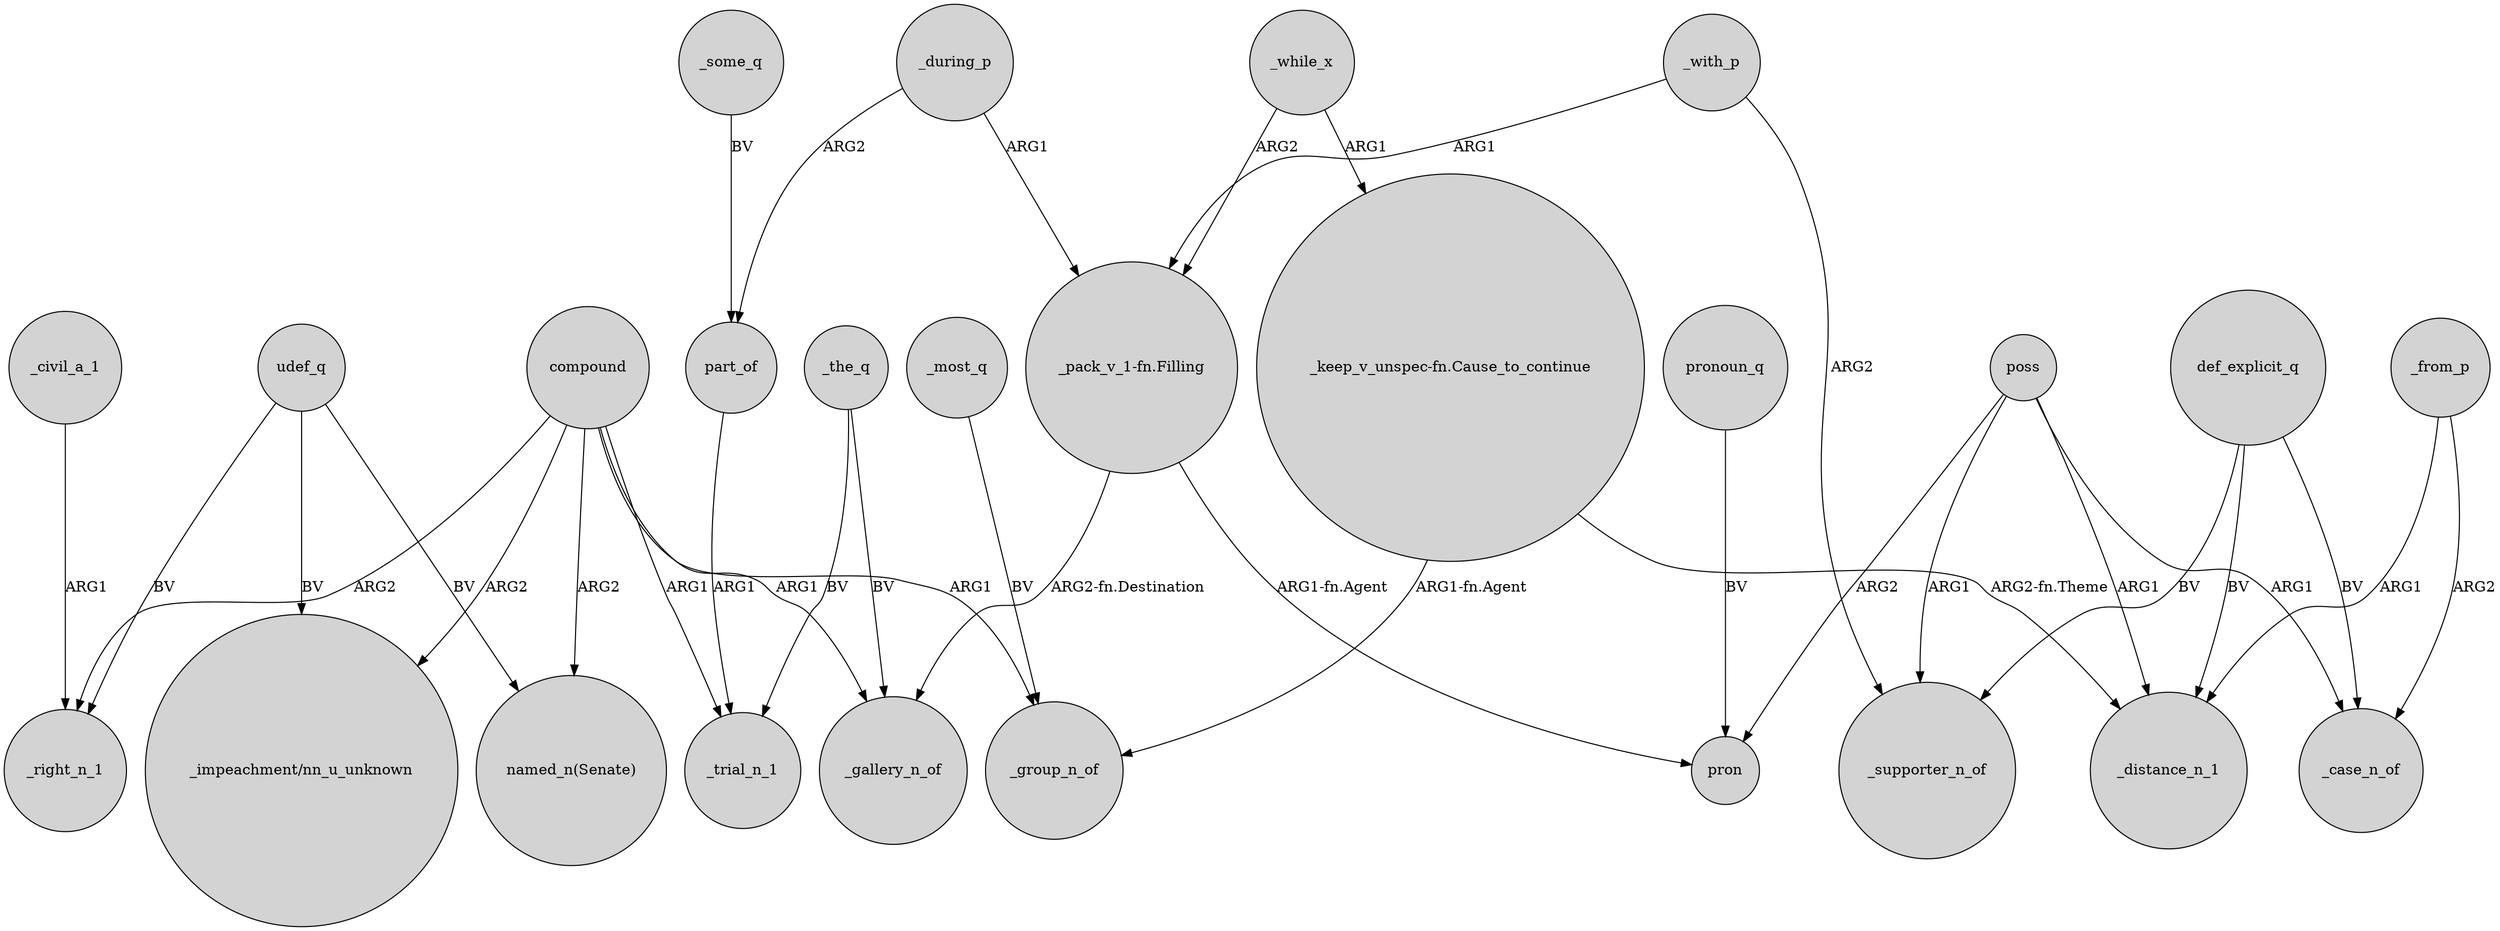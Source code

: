 digraph {
	node [shape=circle style=filled]
	"_pack_v_1-fn.Filling" -> _gallery_n_of [label="ARG2-fn.Destination"]
	poss -> _supporter_n_of [label=ARG1]
	udef_q -> "_impeachment/nn_u_unknown" [label=BV]
	_during_p -> "_pack_v_1-fn.Filling" [label=ARG1]
	poss -> pron [label=ARG2]
	_from_p -> _distance_n_1 [label=ARG1]
	compound -> _gallery_n_of [label=ARG1]
	_during_p -> part_of [label=ARG2]
	"_keep_v_unspec-fn.Cause_to_continue" -> _group_n_of [label="ARG1-fn.Agent"]
	_most_q -> _group_n_of [label=BV]
	poss -> _case_n_of [label=ARG1]
	_the_q -> _trial_n_1 [label=BV]
	poss -> _distance_n_1 [label=ARG1]
	_with_p -> _supporter_n_of [label=ARG2]
	_some_q -> part_of [label=BV]
	compound -> _right_n_1 [label=ARG2]
	pronoun_q -> pron [label=BV]
	_from_p -> _case_n_of [label=ARG2]
	compound -> _trial_n_1 [label=ARG1]
	"_keep_v_unspec-fn.Cause_to_continue" -> _distance_n_1 [label="ARG2-fn.Theme"]
	udef_q -> _right_n_1 [label=BV]
	def_explicit_q -> _supporter_n_of [label=BV]
	compound -> "_impeachment/nn_u_unknown" [label=ARG2]
	_while_x -> "_pack_v_1-fn.Filling" [label=ARG2]
	_with_p -> "_pack_v_1-fn.Filling" [label=ARG1]
	compound -> "named_n(Senate)" [label=ARG2]
	"_pack_v_1-fn.Filling" -> pron [label="ARG1-fn.Agent"]
	_civil_a_1 -> _right_n_1 [label=ARG1]
	udef_q -> "named_n(Senate)" [label=BV]
	def_explicit_q -> _distance_n_1 [label=BV]
	part_of -> _trial_n_1 [label=ARG1]
	def_explicit_q -> _case_n_of [label=BV]
	compound -> _group_n_of [label=ARG1]
	_the_q -> _gallery_n_of [label=BV]
	_while_x -> "_keep_v_unspec-fn.Cause_to_continue" [label=ARG1]
}

